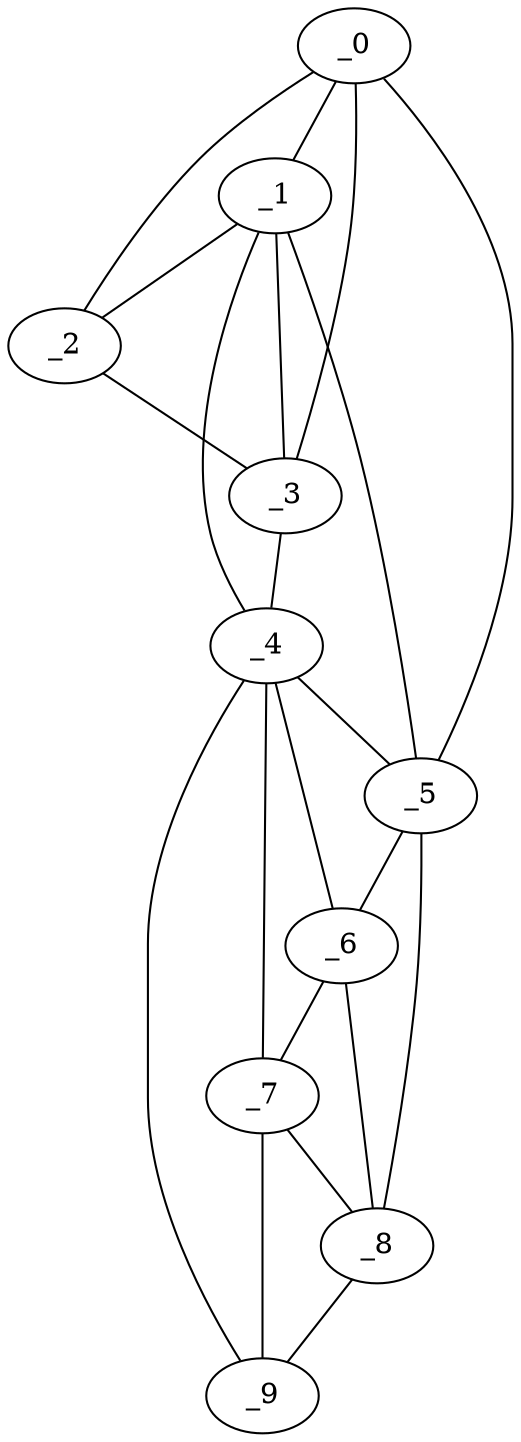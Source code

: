 graph "obj38__45.gxl" {
	_0	 [x=6,
		y=41];
	_1	 [x=15,
		y=45];
	_0 -- _1	 [valence=1];
	_2	 [x=18,
		y=38];
	_0 -- _2	 [valence=2];
	_3	 [x=27,
		y=34];
	_0 -- _3	 [valence=1];
	_5	 [x=83,
		y=78];
	_0 -- _5	 [valence=1];
	_1 -- _2	 [valence=2];
	_1 -- _3	 [valence=2];
	_4	 [x=70,
		y=40];
	_1 -- _4	 [valence=2];
	_1 -- _5	 [valence=2];
	_2 -- _3	 [valence=1];
	_3 -- _4	 [valence=1];
	_4 -- _5	 [valence=1];
	_6	 [x=92,
		y=75];
	_4 -- _6	 [valence=1];
	_7	 [x=117,
		y=63];
	_4 -- _7	 [valence=2];
	_9	 [x=126,
		y=61];
	_4 -- _9	 [valence=1];
	_5 -- _6	 [valence=1];
	_8	 [x=117,
		y=84];
	_5 -- _8	 [valence=1];
	_6 -- _7	 [valence=2];
	_6 -- _8	 [valence=2];
	_7 -- _8	 [valence=2];
	_7 -- _9	 [valence=2];
	_8 -- _9	 [valence=1];
}
